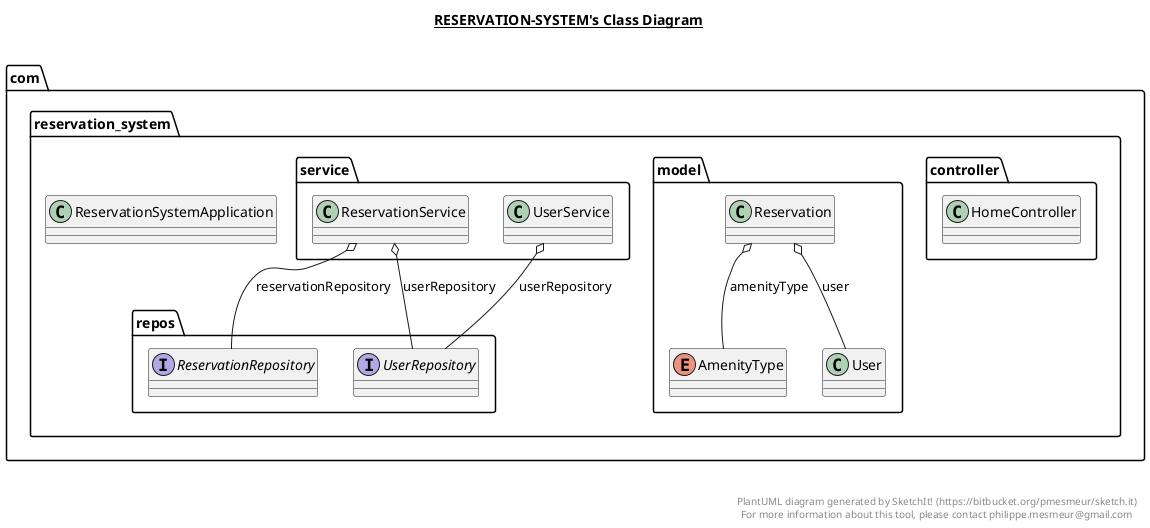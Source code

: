 @startuml

title __RESERVATION-SYSTEM's Class Diagram__\n

  namespace com.reservation_system {
    class com.reservation_system.ReservationSystemApplication {
    }
  }
  

  namespace com.reservation_system {
    namespace controller {
      class com.reservation_system.controller.HomeController {
      }
    }
  }
  

  namespace com.reservation_system {
    namespace model {
      enum AmenityType {
      }
    }
  }
  

  namespace com.reservation_system {
    namespace model {
      class com.reservation_system.model.Reservation {
      }
    }
  }
  

  namespace com.reservation_system {
    namespace model {
      class com.reservation_system.model.User {
      }
    }
  }
  

  namespace com.reservation_system {
    namespace repos {
      interface com.reservation_system.repos.ReservationRepository {
      }
    }
  }
  

  namespace com.reservation_system {
    namespace repos {
      interface com.reservation_system.repos.UserRepository {
      }
    }
  }
  

  namespace com.reservation_system {
    namespace service {
      class com.reservation_system.service.ReservationService {
      }
    }
  }
  

  namespace com.reservation_system {
    namespace service {
      class com.reservation_system.service.UserService {
      }
    }
  }
  

  com.reservation_system.model.Reservation o-- com.reservation_system.model.AmenityType : amenityType
  com.reservation_system.model.Reservation o-- com.reservation_system.model.User : user
  com.reservation_system.service.ReservationService o-- com.reservation_system.repos.ReservationRepository : reservationRepository
  com.reservation_system.service.ReservationService o-- com.reservation_system.repos.UserRepository : userRepository
  com.reservation_system.service.UserService o-- com.reservation_system.repos.UserRepository : userRepository


right footer


PlantUML diagram generated by SketchIt! (https://bitbucket.org/pmesmeur/sketch.it)
For more information about this tool, please contact philippe.mesmeur@gmail.com
endfooter

@enduml
